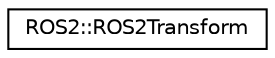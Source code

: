 digraph "Graphical Class Hierarchy"
{
 // LATEX_PDF_SIZE
  edge [fontname="Helvetica",fontsize="10",labelfontname="Helvetica",labelfontsize="10"];
  node [fontname="Helvetica",fontsize="10",shape=record];
  rankdir="LR";
  Node0 [label="ROS2::ROS2Transform",height=0.2,width=0.4,color="black", fillcolor="white", style="filled",URL="$class_r_o_s2_1_1_r_o_s2_transform.html",tooltip=" "];
}
